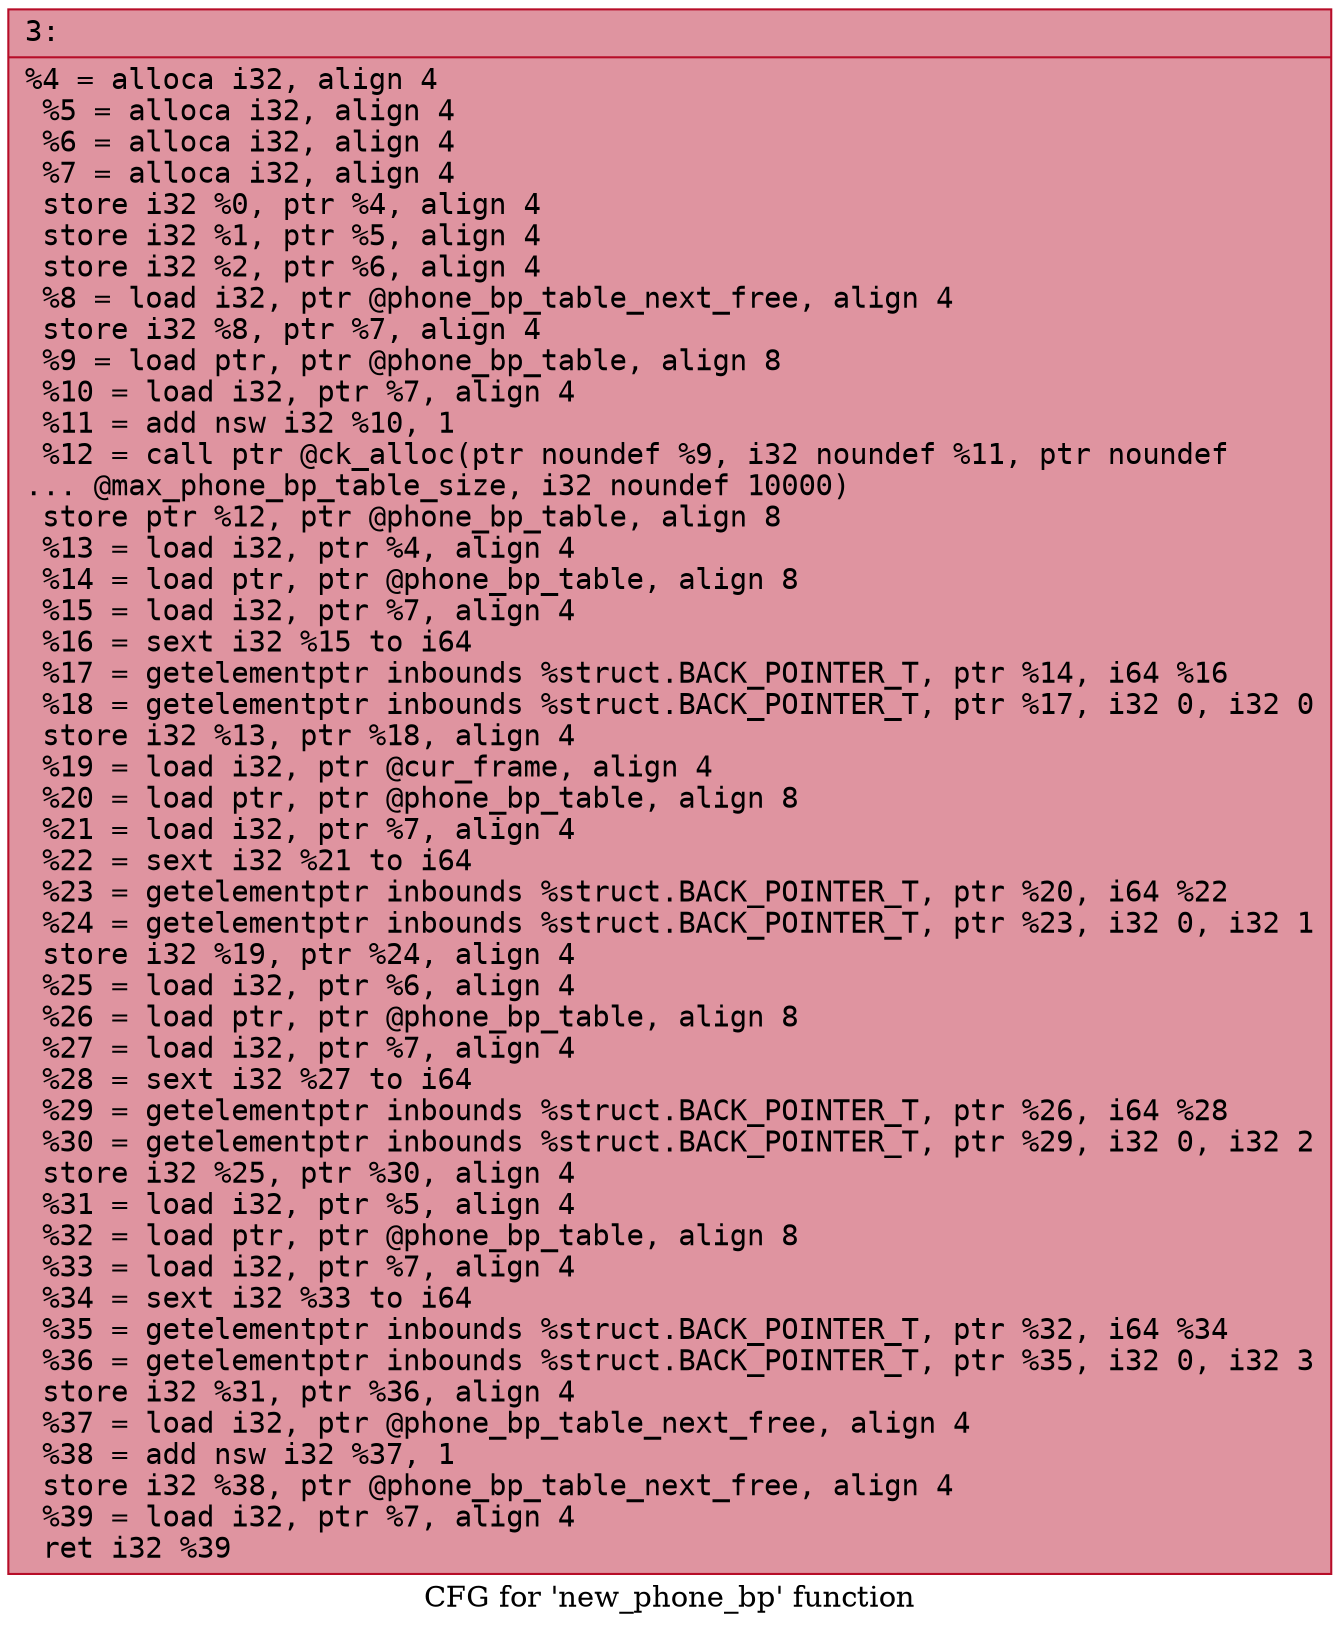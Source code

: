 digraph "CFG for 'new_phone_bp' function" {
	label="CFG for 'new_phone_bp' function";

	Node0x600000d3c910 [shape=record,color="#b70d28ff", style=filled, fillcolor="#b70d2870" fontname="Courier",label="{3:\l|  %4 = alloca i32, align 4\l  %5 = alloca i32, align 4\l  %6 = alloca i32, align 4\l  %7 = alloca i32, align 4\l  store i32 %0, ptr %4, align 4\l  store i32 %1, ptr %5, align 4\l  store i32 %2, ptr %6, align 4\l  %8 = load i32, ptr @phone_bp_table_next_free, align 4\l  store i32 %8, ptr %7, align 4\l  %9 = load ptr, ptr @phone_bp_table, align 8\l  %10 = load i32, ptr %7, align 4\l  %11 = add nsw i32 %10, 1\l  %12 = call ptr @ck_alloc(ptr noundef %9, i32 noundef %11, ptr noundef\l... @max_phone_bp_table_size, i32 noundef 10000)\l  store ptr %12, ptr @phone_bp_table, align 8\l  %13 = load i32, ptr %4, align 4\l  %14 = load ptr, ptr @phone_bp_table, align 8\l  %15 = load i32, ptr %7, align 4\l  %16 = sext i32 %15 to i64\l  %17 = getelementptr inbounds %struct.BACK_POINTER_T, ptr %14, i64 %16\l  %18 = getelementptr inbounds %struct.BACK_POINTER_T, ptr %17, i32 0, i32 0\l  store i32 %13, ptr %18, align 4\l  %19 = load i32, ptr @cur_frame, align 4\l  %20 = load ptr, ptr @phone_bp_table, align 8\l  %21 = load i32, ptr %7, align 4\l  %22 = sext i32 %21 to i64\l  %23 = getelementptr inbounds %struct.BACK_POINTER_T, ptr %20, i64 %22\l  %24 = getelementptr inbounds %struct.BACK_POINTER_T, ptr %23, i32 0, i32 1\l  store i32 %19, ptr %24, align 4\l  %25 = load i32, ptr %6, align 4\l  %26 = load ptr, ptr @phone_bp_table, align 8\l  %27 = load i32, ptr %7, align 4\l  %28 = sext i32 %27 to i64\l  %29 = getelementptr inbounds %struct.BACK_POINTER_T, ptr %26, i64 %28\l  %30 = getelementptr inbounds %struct.BACK_POINTER_T, ptr %29, i32 0, i32 2\l  store i32 %25, ptr %30, align 4\l  %31 = load i32, ptr %5, align 4\l  %32 = load ptr, ptr @phone_bp_table, align 8\l  %33 = load i32, ptr %7, align 4\l  %34 = sext i32 %33 to i64\l  %35 = getelementptr inbounds %struct.BACK_POINTER_T, ptr %32, i64 %34\l  %36 = getelementptr inbounds %struct.BACK_POINTER_T, ptr %35, i32 0, i32 3\l  store i32 %31, ptr %36, align 4\l  %37 = load i32, ptr @phone_bp_table_next_free, align 4\l  %38 = add nsw i32 %37, 1\l  store i32 %38, ptr @phone_bp_table_next_free, align 4\l  %39 = load i32, ptr %7, align 4\l  ret i32 %39\l}"];
}
